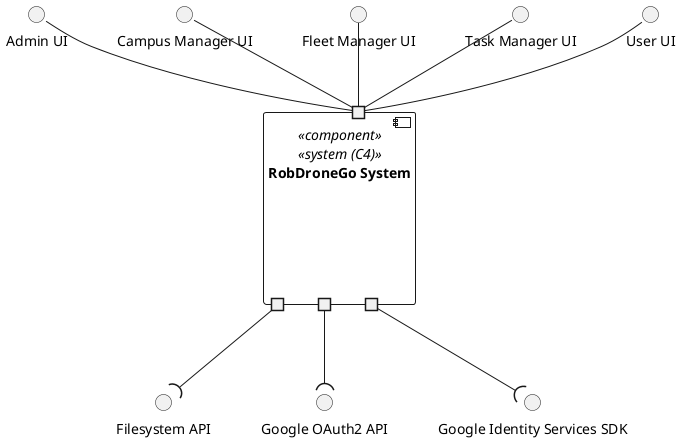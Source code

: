@startuml logical-view
top to bottom direction

interface "Admin UI" as AUI
interface "Campus Manager UI" as CUI
interface "Fleet Manager UI" as FUI
interface "Task Manager UI" as TUI
interface "User UI" as UUI 
interface "Filesystem API" as FS
interface "Google OAuth2 API" as GA
interface "Google Identity Services SDK" as GS

component "RobDroneGo System" <<component>> <<system (C4)>> {
  portin " " as P1
  portout " " as P2
  portout " " as P3
  portout " " as P4
}

AUI -- P1
CUI -- P1
FUI -- P1
TUI -- P1
UUI -- P1
P2 --( FS
P3 --( GA
P4 --( GS

@enduml
